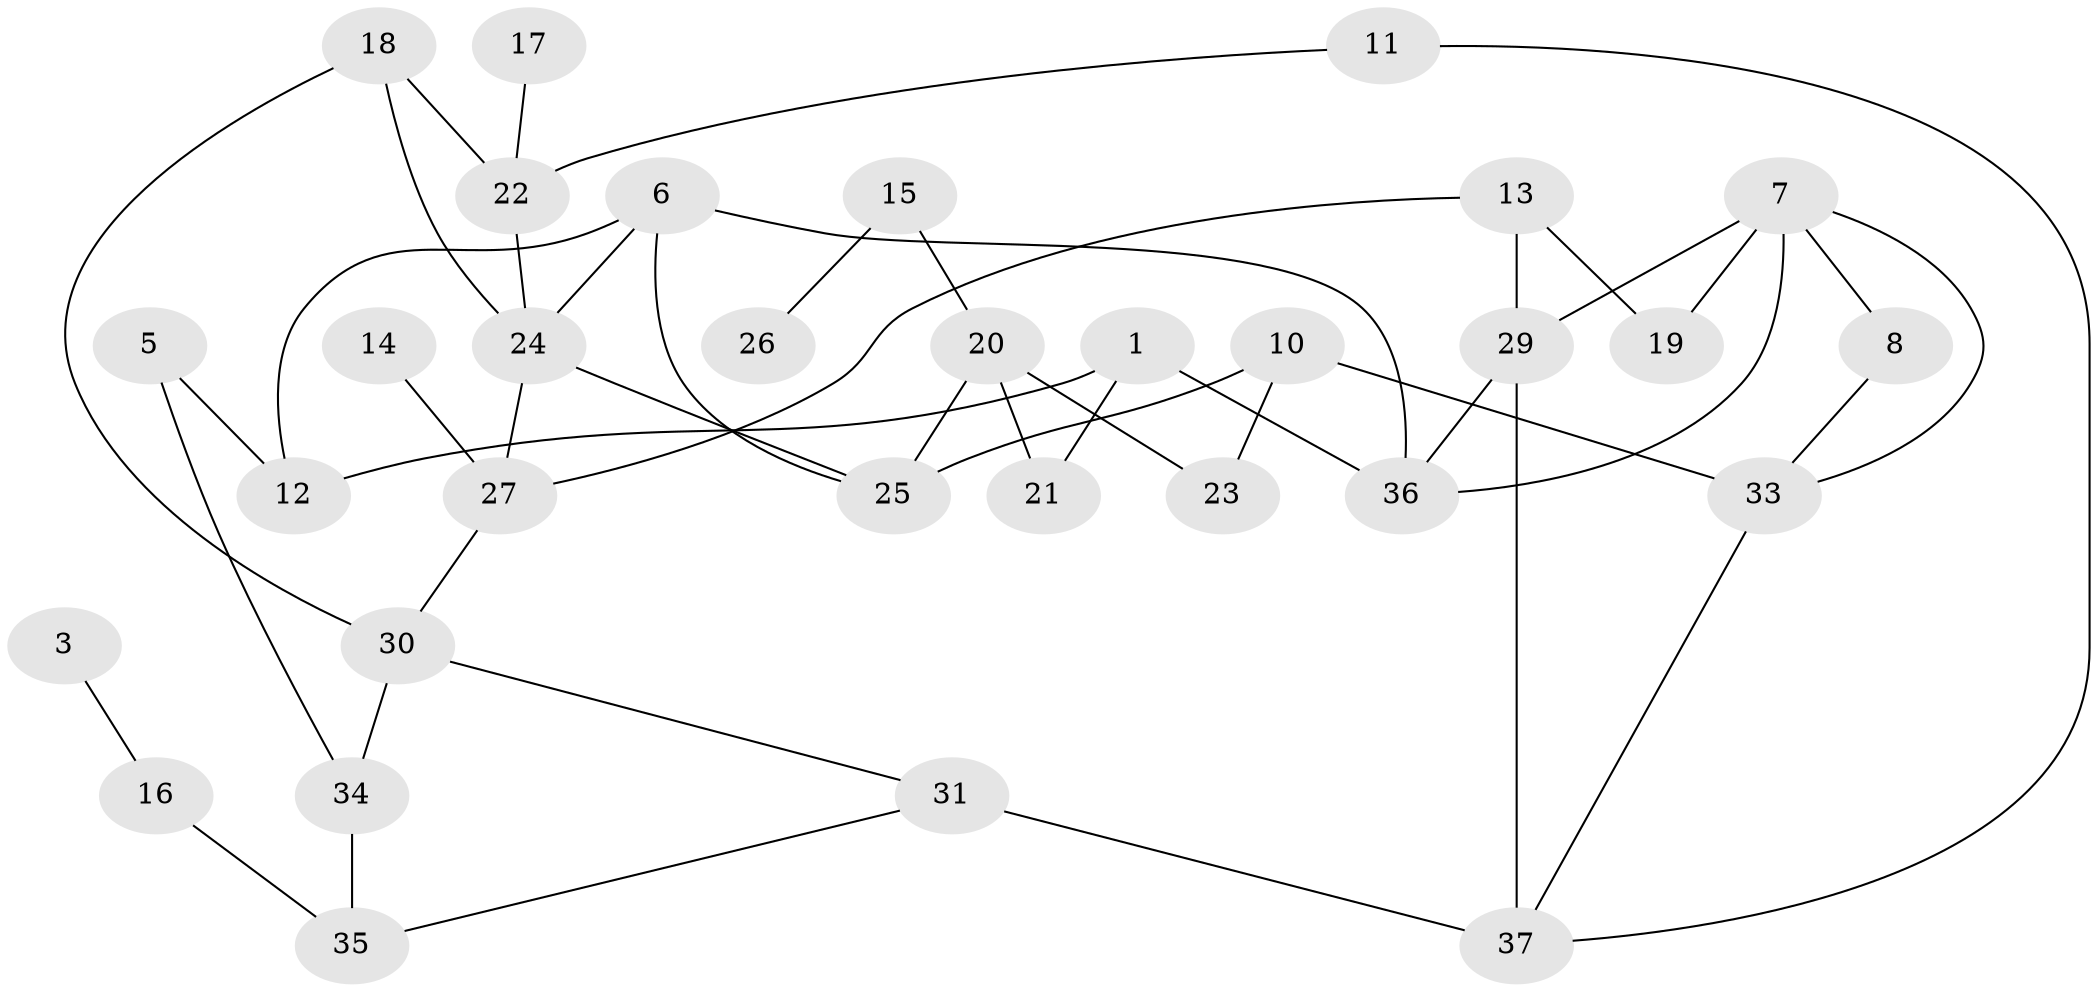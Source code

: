 // original degree distribution, {3: 0.20512820512820512, 2: 0.3333333333333333, 1: 0.23076923076923078, 0: 0.05128205128205128, 4: 0.11538461538461539, 5: 0.05128205128205128, 6: 0.01282051282051282}
// Generated by graph-tools (version 1.1) at 2025/00/03/09/25 03:00:42]
// undirected, 32 vertices, 47 edges
graph export_dot {
graph [start="1"]
  node [color=gray90,style=filled];
  1;
  3;
  5;
  6;
  7;
  8;
  10;
  11;
  12;
  13;
  14;
  15;
  16;
  17;
  18;
  19;
  20;
  21;
  22;
  23;
  24;
  25;
  26;
  27;
  29;
  30;
  31;
  33;
  34;
  35;
  36;
  37;
  1 -- 12 [weight=1.0];
  1 -- 21 [weight=1.0];
  1 -- 36 [weight=1.0];
  3 -- 16 [weight=1.0];
  5 -- 12 [weight=1.0];
  5 -- 34 [weight=1.0];
  6 -- 12 [weight=1.0];
  6 -- 24 [weight=1.0];
  6 -- 25 [weight=1.0];
  6 -- 36 [weight=1.0];
  7 -- 8 [weight=1.0];
  7 -- 19 [weight=1.0];
  7 -- 29 [weight=1.0];
  7 -- 33 [weight=1.0];
  7 -- 36 [weight=1.0];
  8 -- 33 [weight=1.0];
  10 -- 23 [weight=1.0];
  10 -- 25 [weight=1.0];
  10 -- 33 [weight=1.0];
  11 -- 22 [weight=1.0];
  11 -- 37 [weight=1.0];
  13 -- 19 [weight=1.0];
  13 -- 27 [weight=1.0];
  13 -- 29 [weight=1.0];
  14 -- 27 [weight=1.0];
  15 -- 20 [weight=1.0];
  15 -- 26 [weight=1.0];
  16 -- 35 [weight=1.0];
  17 -- 22 [weight=1.0];
  18 -- 22 [weight=1.0];
  18 -- 24 [weight=1.0];
  18 -- 30 [weight=1.0];
  20 -- 21 [weight=2.0];
  20 -- 23 [weight=1.0];
  20 -- 25 [weight=2.0];
  22 -- 24 [weight=1.0];
  24 -- 25 [weight=1.0];
  24 -- 27 [weight=1.0];
  27 -- 30 [weight=1.0];
  29 -- 36 [weight=1.0];
  29 -- 37 [weight=1.0];
  30 -- 31 [weight=1.0];
  30 -- 34 [weight=1.0];
  31 -- 35 [weight=1.0];
  31 -- 37 [weight=2.0];
  33 -- 37 [weight=1.0];
  34 -- 35 [weight=2.0];
}
